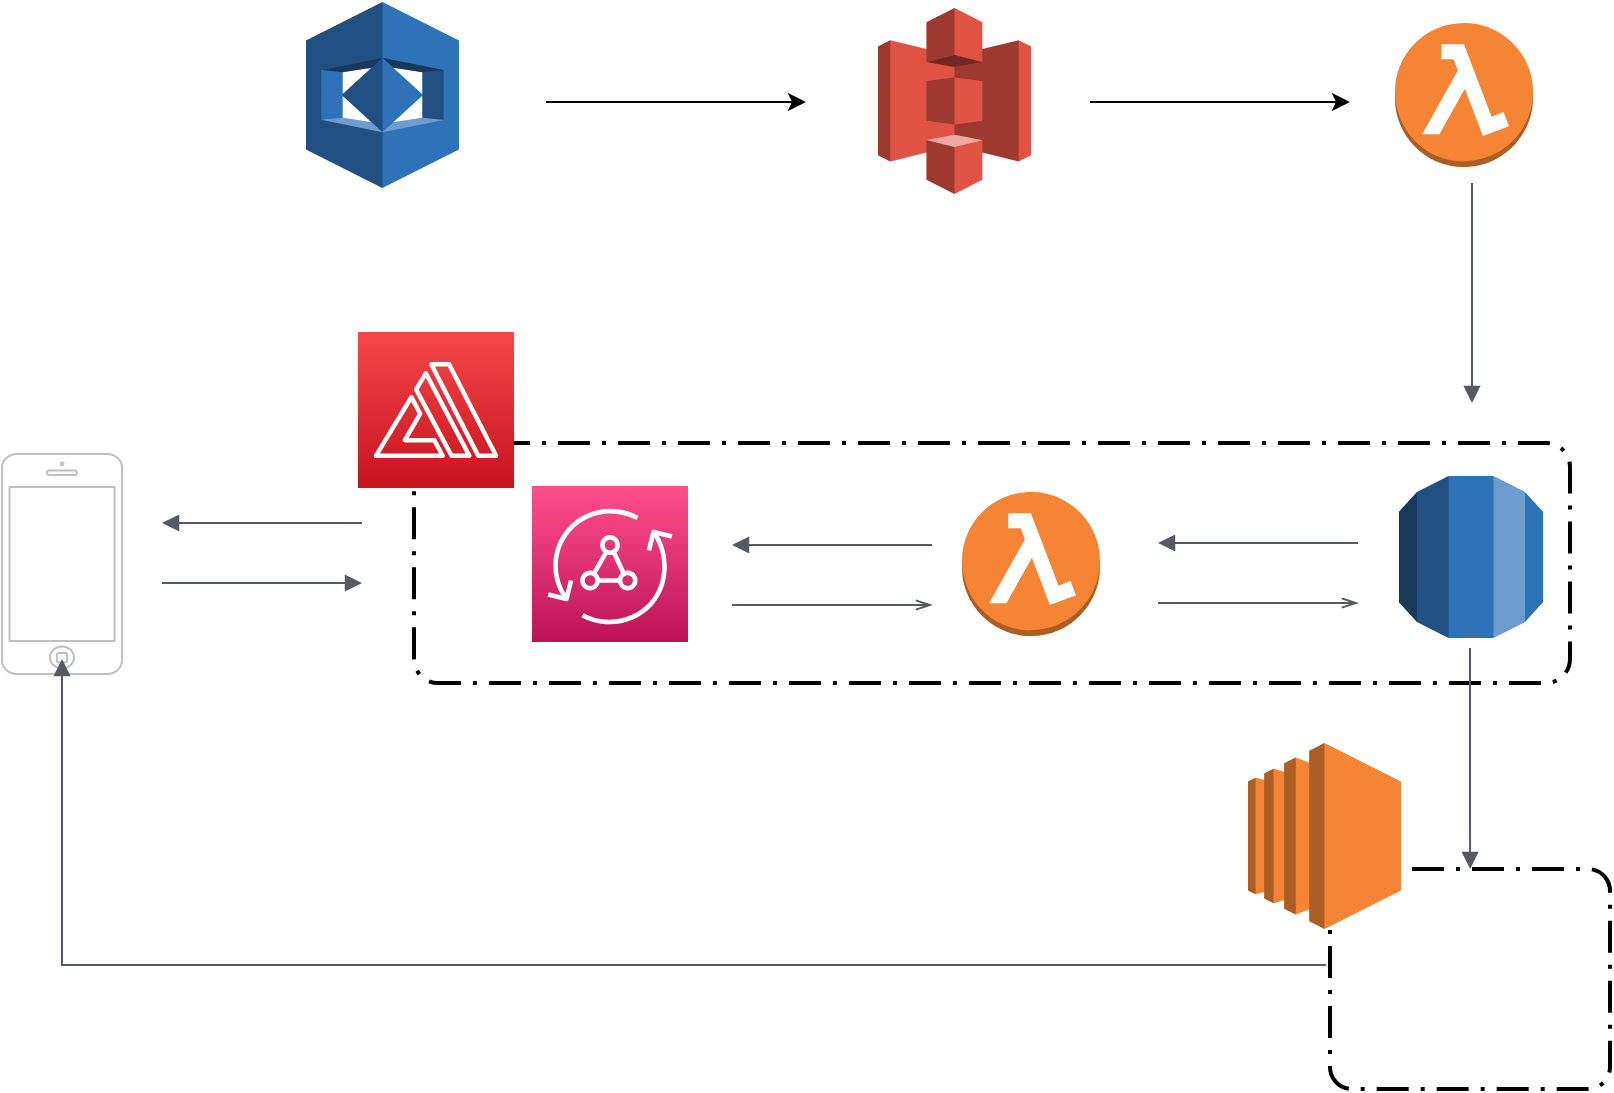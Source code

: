 <mxfile version="17.4.2" type="device"><diagram id="bGdJRmXNuSHAwhAmVmSo" name="Page-1"><mxGraphModel dx="2883" dy="1222" grid="1" gridSize="10" guides="1" tooltips="1" connect="1" arrows="1" fold="1" page="1" pageScale="1" pageWidth="1169" pageHeight="827" math="0" shadow="0"><root><mxCell id="0"/><mxCell id="1" parent="0"/><mxCell id="T_qMbWdS4tB0686A6Stj-2" value="" style="rounded=1;arcSize=10;dashed=1;fillColor=none;gradientColor=none;dashPattern=8 3 1 3;strokeWidth=2;" parent="1" vertex="1"><mxGeometry x="376" y="370.5" width="578" height="120" as="geometry"/></mxCell><mxCell id="T_qMbWdS4tB0686A6Stj-4" value="" style="html=1;verticalLabelPosition=bottom;labelBackgroundColor=#ffffff;verticalAlign=top;shadow=0;dashed=0;strokeWidth=1;shape=mxgraph.ios7.misc.iphone;strokeColor=#c0c0c0;" parent="1" vertex="1"><mxGeometry x="170" y="376" width="60" height="110" as="geometry"/></mxCell><mxCell id="T_qMbWdS4tB0686A6Stj-5" value="" style="outlineConnect=0;dashed=0;verticalLabelPosition=bottom;verticalAlign=top;align=center;html=1;shape=mxgraph.aws3.lambda_function;fillColor=#F58534;gradientColor=none;" parent="1" vertex="1"><mxGeometry x="866.5" y="160.5" width="69" height="72" as="geometry"/></mxCell><mxCell id="T_qMbWdS4tB0686A6Stj-6" value="" style="sketch=0;points=[[0,0,0],[0.25,0,0],[0.5,0,0],[0.75,0,0],[1,0,0],[0,1,0],[0.25,1,0],[0.5,1,0],[0.75,1,0],[1,1,0],[0,0.25,0],[0,0.5,0],[0,0.75,0],[1,0.25,0],[1,0.5,0],[1,0.75,0]];outlineConnect=0;fontColor=#232F3E;gradientColor=#FF4F8B;gradientDirection=north;fillColor=#BC1356;strokeColor=#ffffff;dashed=0;verticalLabelPosition=bottom;verticalAlign=top;align=center;html=1;fontSize=12;fontStyle=0;aspect=fixed;shape=mxgraph.aws4.resourceIcon;resIcon=mxgraph.aws4.appsync;" parent="1" vertex="1"><mxGeometry x="435" y="392" width="78" height="78" as="geometry"/></mxCell><mxCell id="T_qMbWdS4tB0686A6Stj-7" value="" style="edgeStyle=orthogonalEdgeStyle;html=1;endArrow=none;elbow=vertical;startArrow=block;startFill=1;strokeColor=#545B64;rounded=0;" parent="1" edge="1"><mxGeometry width="100" relative="1" as="geometry"><mxPoint x="905" y="350.5" as="sourcePoint"/><mxPoint x="905" y="240.5" as="targetPoint"/></mxGeometry></mxCell><mxCell id="T_qMbWdS4tB0686A6Stj-8" value="" style="edgeStyle=orthogonalEdgeStyle;html=1;endArrow=none;elbow=vertical;startArrow=block;startFill=1;strokeColor=#545B64;rounded=0;" parent="1" edge="1"><mxGeometry width="100" relative="1" as="geometry"><mxPoint x="748" y="420.5" as="sourcePoint"/><mxPoint x="848" y="420.5" as="targetPoint"/></mxGeometry></mxCell><mxCell id="T_qMbWdS4tB0686A6Stj-11" value="" style="edgeStyle=orthogonalEdgeStyle;html=1;endArrow=none;elbow=vertical;startArrow=block;startFill=1;strokeColor=#545B64;rounded=0;" parent="1" edge="1"><mxGeometry width="100" relative="1" as="geometry"><mxPoint x="250" y="410.5" as="sourcePoint"/><mxPoint x="350" y="410.5" as="targetPoint"/></mxGeometry></mxCell><mxCell id="T_qMbWdS4tB0686A6Stj-15" value="" style="outlineConnect=0;dashed=0;verticalLabelPosition=bottom;verticalAlign=top;align=center;html=1;shape=mxgraph.aws3.rekognition;fillColor=#2E73B8;gradientColor=none;" parent="1" vertex="1"><mxGeometry x="322" y="150" width="76.5" height="93" as="geometry"/></mxCell><mxCell id="T_qMbWdS4tB0686A6Stj-16" value="" style="edgeStyle=orthogonalEdgeStyle;html=1;endArrow=block;elbow=vertical;startArrow=none;endFill=1;strokeColor=#545B64;rounded=0;" parent="1" edge="1"><mxGeometry width="100" relative="1" as="geometry"><mxPoint x="250" y="440.5" as="sourcePoint"/><mxPoint x="350" y="440.5" as="targetPoint"/></mxGeometry></mxCell><mxCell id="T_qMbWdS4tB0686A6Stj-17" value="" style="edgeStyle=orthogonalEdgeStyle;html=1;endArrow=openThin;elbow=vertical;startArrow=none;endFill=0;strokeColor=#545B64;rounded=0;" parent="1" edge="1"><mxGeometry width="100" relative="1" as="geometry"><mxPoint x="748" y="450.5" as="sourcePoint"/><mxPoint x="848" y="450.5" as="targetPoint"/></mxGeometry></mxCell><mxCell id="T_qMbWdS4tB0686A6Stj-19" value="" style="edgeStyle=orthogonalEdgeStyle;html=1;endArrow=block;elbow=vertical;startArrow=none;endFill=1;strokeColor=#545B64;rounded=0;" parent="1" edge="1"><mxGeometry width="100" relative="1" as="geometry"><mxPoint x="904" y="473" as="sourcePoint"/><mxPoint x="904.077" y="583.5" as="targetPoint"/><Array as="points"><mxPoint x="904" y="560.5"/><mxPoint x="904" y="560.5"/></Array></mxGeometry></mxCell><mxCell id="T_qMbWdS4tB0686A6Stj-21" value="" style="edgeStyle=orthogonalEdgeStyle;html=1;endArrow=none;elbow=vertical;startArrow=block;startFill=1;strokeColor=#545B64;rounded=0;entryX=-0.014;entryY=0.436;entryDx=0;entryDy=0;entryPerimeter=0;exitX=0.5;exitY=0.932;exitDx=0;exitDy=0;exitPerimeter=0;" parent="1" source="T_qMbWdS4tB0686A6Stj-4" target="T_qMbWdS4tB0686A6Stj-20" edge="1"><mxGeometry width="100" relative="1" as="geometry"><mxPoint x="200" y="631.5" as="sourcePoint"/><mxPoint x="510" y="630.5" as="targetPoint"/><Array as="points"><mxPoint x="200" y="631.5"/></Array></mxGeometry></mxCell><mxCell id="T_qMbWdS4tB0686A6Stj-1" value="" style="sketch=0;points=[[0,0,0],[0.25,0,0],[0.5,0,0],[0.75,0,0],[1,0,0],[0,1,0],[0.25,1,0],[0.5,1,0],[0.75,1,0],[1,1,0],[0,0.25,0],[0,0.5,0],[0,0.75,0],[1,0.25,0],[1,0.5,0],[1,0.75,0]];outlineConnect=0;fontColor=#232F3E;gradientColor=#F54749;gradientDirection=north;fillColor=#C7131F;strokeColor=#ffffff;dashed=0;verticalLabelPosition=bottom;verticalAlign=top;align=center;html=1;fontSize=12;fontStyle=0;aspect=fixed;shape=mxgraph.aws4.resourceIcon;resIcon=mxgraph.aws4.amplify;" parent="1" vertex="1"><mxGeometry x="348" y="315" width="78" height="78" as="geometry"/></mxCell><mxCell id="T_qMbWdS4tB0686A6Stj-20" value="" style="rounded=1;arcSize=10;dashed=1;fillColor=none;gradientColor=none;dashPattern=8 3 1 3;strokeWidth=2;" parent="1" vertex="1"><mxGeometry x="834" y="583.5" width="140" height="110" as="geometry"/></mxCell><mxCell id="T_qMbWdS4tB0686A6Stj-18" value="" style="outlineConnect=0;dashed=0;verticalLabelPosition=bottom;verticalAlign=top;align=center;html=1;shape=mxgraph.aws3.ec2;fillColor=#F58534;gradientColor=none;" parent="1" vertex="1"><mxGeometry x="793" y="520.5" width="76.5" height="93" as="geometry"/></mxCell><mxCell id="O3-25bKZLRsSAJbhXOat-7" value="" style="endArrow=classic;html=1;rounded=0;" edge="1" parent="1"><mxGeometry width="50" height="50" relative="1" as="geometry"><mxPoint x="442" y="200" as="sourcePoint"/><mxPoint x="572" y="200" as="targetPoint"/></mxGeometry></mxCell><mxCell id="O3-25bKZLRsSAJbhXOat-8" value="" style="outlineConnect=0;dashed=0;verticalLabelPosition=bottom;verticalAlign=top;align=center;html=1;shape=mxgraph.aws3.rds;fillColor=#2E73B8;gradientColor=none;" vertex="1" parent="1"><mxGeometry x="868.5" y="387" width="72" height="81" as="geometry"/></mxCell><mxCell id="O3-25bKZLRsSAJbhXOat-11" value="" style="outlineConnect=0;dashed=0;verticalLabelPosition=bottom;verticalAlign=top;align=center;html=1;shape=mxgraph.aws3.lambda_function;fillColor=#F58534;gradientColor=none;" vertex="1" parent="1"><mxGeometry x="650" y="395" width="69" height="72" as="geometry"/></mxCell><mxCell id="O3-25bKZLRsSAJbhXOat-12" value="" style="edgeStyle=orthogonalEdgeStyle;html=1;endArrow=none;elbow=vertical;startArrow=block;startFill=1;strokeColor=#545B64;rounded=0;" edge="1" parent="1"><mxGeometry width="100" relative="1" as="geometry"><mxPoint x="535.0" y="421.5" as="sourcePoint"/><mxPoint x="635.0" y="421.5" as="targetPoint"/></mxGeometry></mxCell><mxCell id="O3-25bKZLRsSAJbhXOat-13" value="" style="edgeStyle=orthogonalEdgeStyle;html=1;endArrow=openThin;elbow=vertical;startArrow=none;endFill=0;strokeColor=#545B64;rounded=0;" edge="1" parent="1"><mxGeometry width="100" relative="1" as="geometry"><mxPoint x="535.0" y="451.5" as="sourcePoint"/><mxPoint x="635.0" y="451.5" as="targetPoint"/></mxGeometry></mxCell><mxCell id="O3-25bKZLRsSAJbhXOat-14" value="" style="outlineConnect=0;dashed=0;verticalLabelPosition=bottom;verticalAlign=top;align=center;html=1;shape=mxgraph.aws3.s3;fillColor=#E05243;gradientColor=none;" vertex="1" parent="1"><mxGeometry x="608" y="153" width="76.5" height="93" as="geometry"/></mxCell><mxCell id="O3-25bKZLRsSAJbhXOat-15" value="" style="endArrow=classic;html=1;rounded=0;" edge="1" parent="1"><mxGeometry width="50" height="50" relative="1" as="geometry"><mxPoint x="714" y="200" as="sourcePoint"/><mxPoint x="844" y="200" as="targetPoint"/></mxGeometry></mxCell></root></mxGraphModel></diagram></mxfile>
